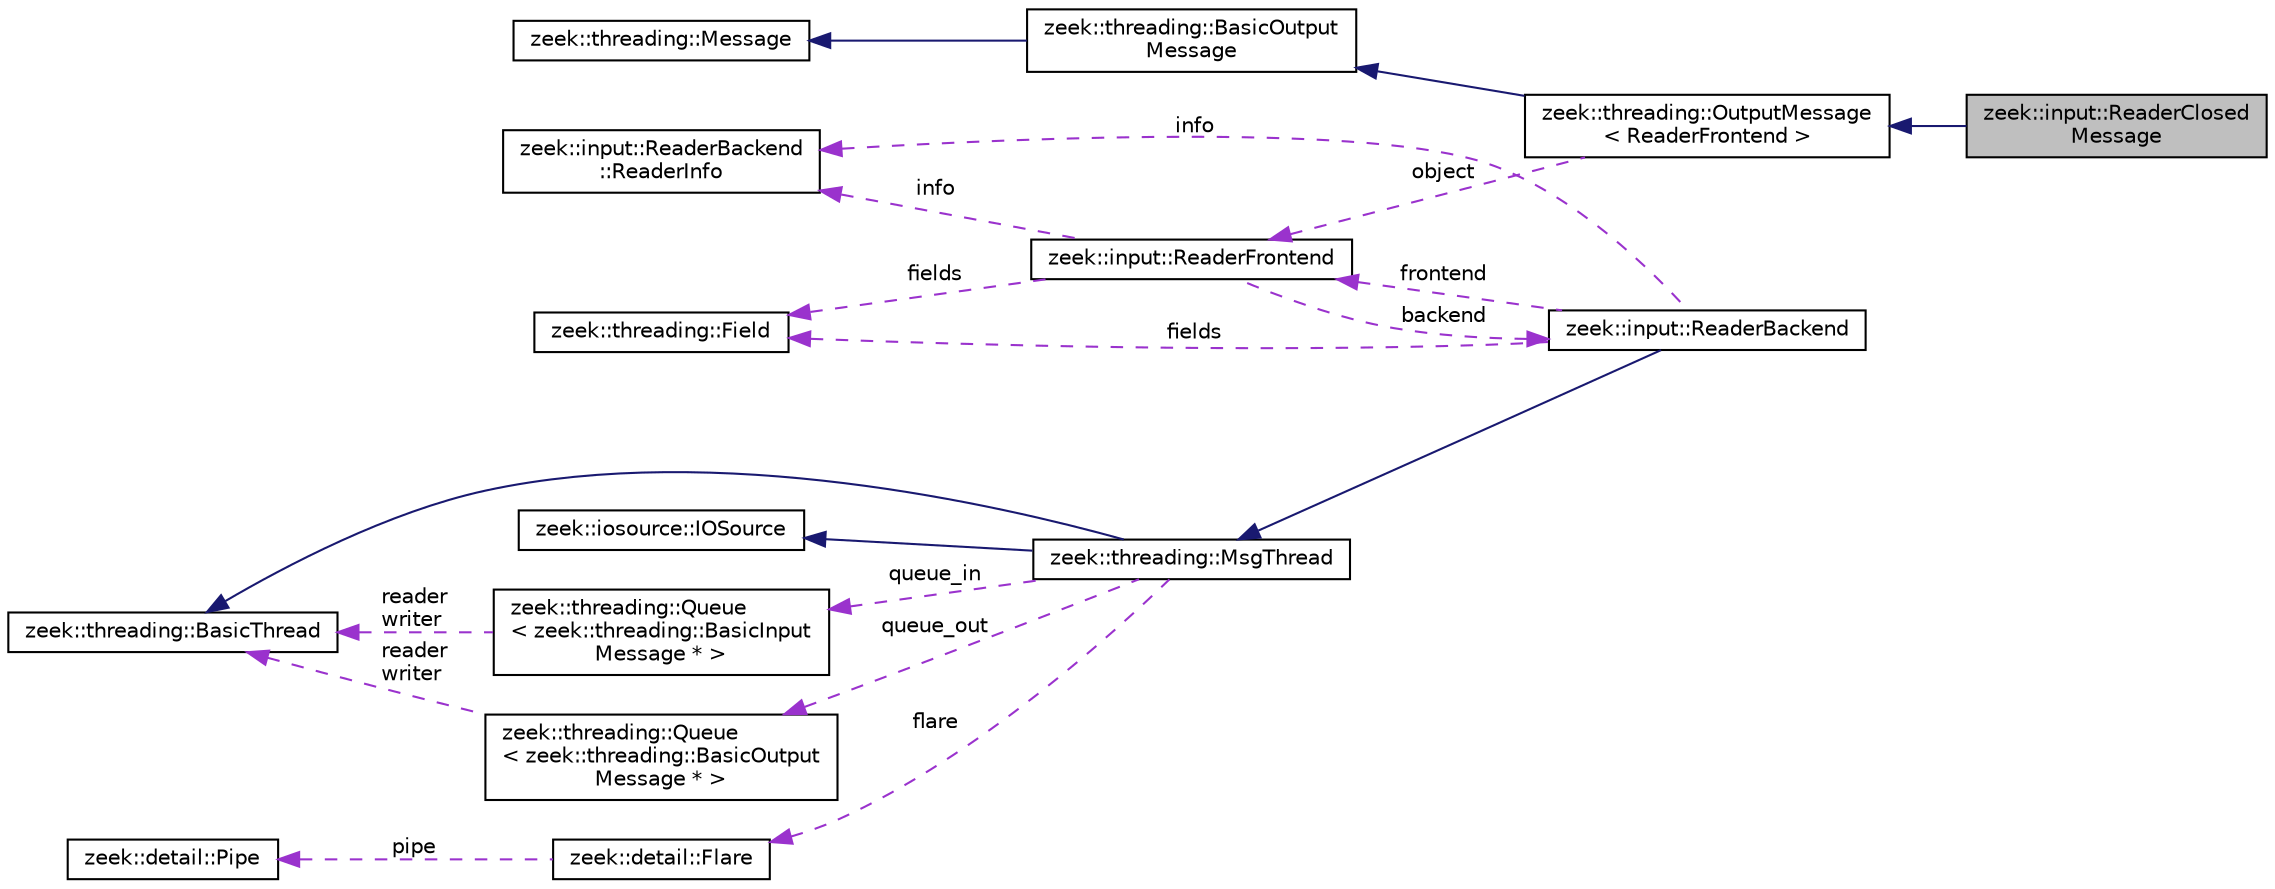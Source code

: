 digraph "zeek::input::ReaderClosedMessage"
{
 // LATEX_PDF_SIZE
  edge [fontname="Helvetica",fontsize="10",labelfontname="Helvetica",labelfontsize="10"];
  node [fontname="Helvetica",fontsize="10",shape=record];
  rankdir="LR";
  Node1 [label="zeek::input::ReaderClosed\lMessage",height=0.2,width=0.4,color="black", fillcolor="grey75", style="filled", fontcolor="black",tooltip=" "];
  Node2 -> Node1 [dir="back",color="midnightblue",fontsize="10",style="solid",fontname="Helvetica"];
  Node2 [label="zeek::threading::OutputMessage\l\< ReaderFrontend \>",height=0.2,width=0.4,color="black", fillcolor="white", style="filled",URL="$dd/d41/classzeek_1_1threading_1_1OutputMessage.html",tooltip=" "];
  Node3 -> Node2 [dir="back",color="midnightblue",fontsize="10",style="solid",fontname="Helvetica"];
  Node3 [label="zeek::threading::BasicOutput\lMessage",height=0.2,width=0.4,color="black", fillcolor="white", style="filled",URL="$d6/df9/classzeek_1_1threading_1_1BasicOutputMessage.html",tooltip=" "];
  Node4 -> Node3 [dir="back",color="midnightblue",fontsize="10",style="solid",fontname="Helvetica"];
  Node4 [label="zeek::threading::Message",height=0.2,width=0.4,color="black", fillcolor="white", style="filled",URL="$d8/dbb/classzeek_1_1threading_1_1Message.html",tooltip=" "];
  Node5 -> Node2 [dir="back",color="darkorchid3",fontsize="10",style="dashed",label=" object" ,fontname="Helvetica"];
  Node5 [label="zeek::input::ReaderFrontend",height=0.2,width=0.4,color="black", fillcolor="white", style="filled",URL="$d5/d34/classzeek_1_1input_1_1ReaderFrontend.html",tooltip=" "];
  Node6 -> Node5 [dir="back",color="darkorchid3",fontsize="10",style="dashed",label=" backend" ,fontname="Helvetica"];
  Node6 [label="zeek::input::ReaderBackend",height=0.2,width=0.4,color="black", fillcolor="white", style="filled",URL="$dc/d1d/classzeek_1_1input_1_1ReaderBackend.html",tooltip=" "];
  Node7 -> Node6 [dir="back",color="midnightblue",fontsize="10",style="solid",fontname="Helvetica"];
  Node7 [label="zeek::threading::MsgThread",height=0.2,width=0.4,color="black", fillcolor="white", style="filled",URL="$d8/d7d/classzeek_1_1threading_1_1MsgThread.html",tooltip=" "];
  Node8 -> Node7 [dir="back",color="midnightblue",fontsize="10",style="solid",fontname="Helvetica"];
  Node8 [label="zeek::threading::BasicThread",height=0.2,width=0.4,color="black", fillcolor="white", style="filled",URL="$d3/dd9/classzeek_1_1threading_1_1BasicThread.html",tooltip=" "];
  Node9 -> Node7 [dir="back",color="midnightblue",fontsize="10",style="solid",fontname="Helvetica"];
  Node9 [label="zeek::iosource::IOSource",height=0.2,width=0.4,color="black", fillcolor="white", style="filled",URL="$da/dea/classzeek_1_1iosource_1_1IOSource.html",tooltip=" "];
  Node10 -> Node7 [dir="back",color="darkorchid3",fontsize="10",style="dashed",label=" queue_in" ,fontname="Helvetica"];
  Node10 [label="zeek::threading::Queue\l\< zeek::threading::BasicInput\lMessage * \>",height=0.2,width=0.4,color="black", fillcolor="white", style="filled",URL="$dd/dd1/classzeek_1_1threading_1_1Queue.html",tooltip=" "];
  Node8 -> Node10 [dir="back",color="darkorchid3",fontsize="10",style="dashed",label=" reader\nwriter" ,fontname="Helvetica"];
  Node11 -> Node7 [dir="back",color="darkorchid3",fontsize="10",style="dashed",label=" queue_out" ,fontname="Helvetica"];
  Node11 [label="zeek::threading::Queue\l\< zeek::threading::BasicOutput\lMessage * \>",height=0.2,width=0.4,color="black", fillcolor="white", style="filled",URL="$dd/dd1/classzeek_1_1threading_1_1Queue.html",tooltip=" "];
  Node8 -> Node11 [dir="back",color="darkorchid3",fontsize="10",style="dashed",label=" reader\nwriter" ,fontname="Helvetica"];
  Node12 -> Node7 [dir="back",color="darkorchid3",fontsize="10",style="dashed",label=" flare" ,fontname="Helvetica"];
  Node12 [label="zeek::detail::Flare",height=0.2,width=0.4,color="black", fillcolor="white", style="filled",URL="$d5/dce/classzeek_1_1detail_1_1Flare.html",tooltip=" "];
  Node13 -> Node12 [dir="back",color="darkorchid3",fontsize="10",style="dashed",label=" pipe" ,fontname="Helvetica"];
  Node13 [label="zeek::detail::Pipe",height=0.2,width=0.4,color="black", fillcolor="white", style="filled",URL="$de/dd5/classzeek_1_1detail_1_1Pipe.html",tooltip=" "];
  Node5 -> Node6 [dir="back",color="darkorchid3",fontsize="10",style="dashed",label=" frontend" ,fontname="Helvetica"];
  Node14 -> Node6 [dir="back",color="darkorchid3",fontsize="10",style="dashed",label=" info" ,fontname="Helvetica"];
  Node14 [label="zeek::input::ReaderBackend\l::ReaderInfo",height=0.2,width=0.4,color="black", fillcolor="white", style="filled",URL="$d9/d94/structzeek_1_1input_1_1ReaderBackend_1_1ReaderInfo.html",tooltip=" "];
  Node15 -> Node6 [dir="back",color="darkorchid3",fontsize="10",style="dashed",label=" fields" ,fontname="Helvetica"];
  Node15 [label="zeek::threading::Field",height=0.2,width=0.4,color="black", fillcolor="white", style="filled",URL="$d8/d69/structzeek_1_1threading_1_1Field.html",tooltip=" "];
  Node14 -> Node5 [dir="back",color="darkorchid3",fontsize="10",style="dashed",label=" info" ,fontname="Helvetica"];
  Node15 -> Node5 [dir="back",color="darkorchid3",fontsize="10",style="dashed",label=" fields" ,fontname="Helvetica"];
}
